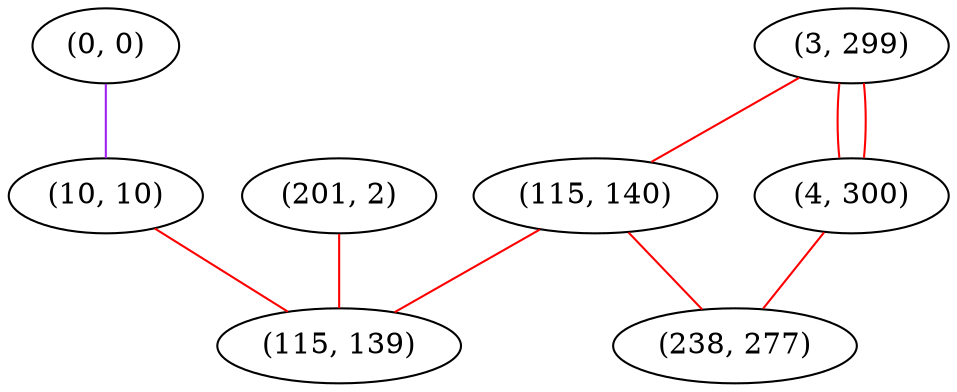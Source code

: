 graph "" {
"(0, 0)";
"(10, 10)";
"(201, 2)";
"(3, 299)";
"(4, 300)";
"(115, 140)";
"(238, 277)";
"(115, 139)";
"(0, 0)" -- "(10, 10)"  [color=purple, key=0, weight=4];
"(10, 10)" -- "(115, 139)"  [color=red, key=0, weight=1];
"(201, 2)" -- "(115, 139)"  [color=red, key=0, weight=1];
"(3, 299)" -- "(4, 300)"  [color=red, key=0, weight=1];
"(3, 299)" -- "(4, 300)"  [color=red, key=1, weight=1];
"(3, 299)" -- "(115, 140)"  [color=red, key=0, weight=1];
"(4, 300)" -- "(238, 277)"  [color=red, key=0, weight=1];
"(115, 140)" -- "(115, 139)"  [color=red, key=0, weight=1];
"(115, 140)" -- "(238, 277)"  [color=red, key=0, weight=1];
}
